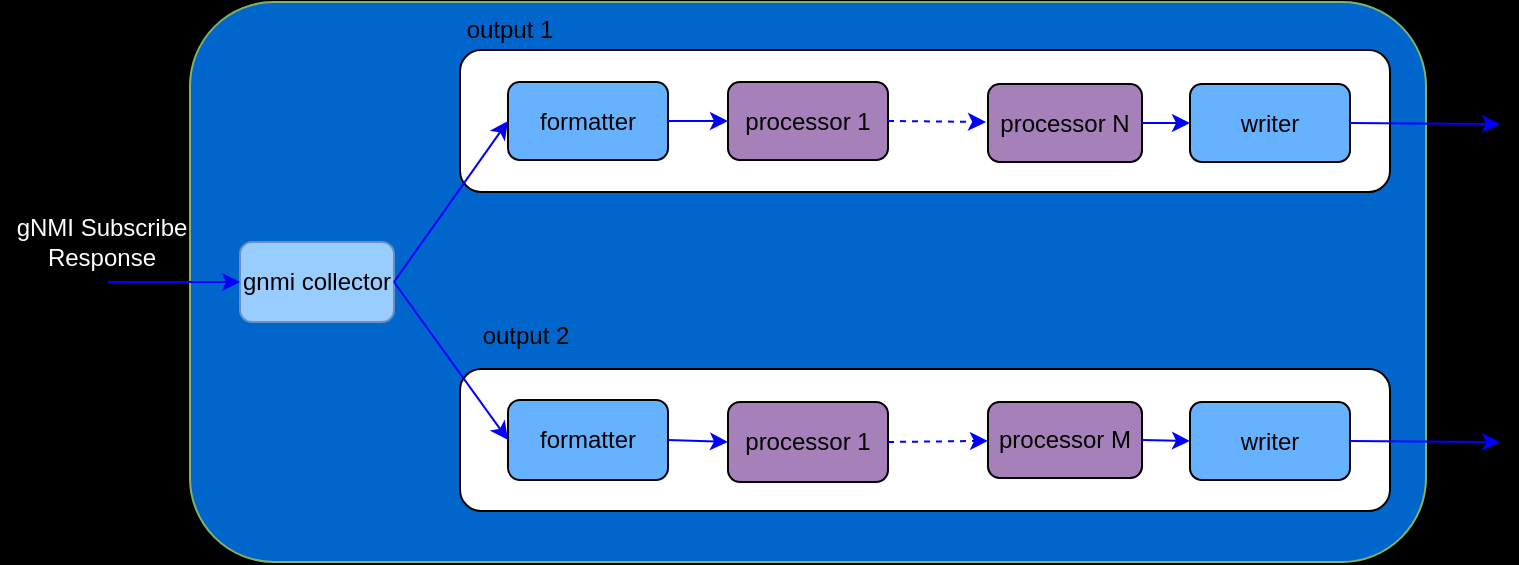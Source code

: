 <mxfile version="14.0.0" type="github"><diagram id="wvMvGdraGng6jNst5-NM" name="Page-1"><mxGraphModel dx="1298" dy="799" grid="0" gridSize="10" guides="1" tooltips="1" connect="1" arrows="1" fold="1" page="1" pageScale="1" pageWidth="827" pageHeight="1169" background="#000000" math="0" shadow="0"><root><mxCell id="0"/><mxCell id="1" parent="0"/><mxCell id="Y4jqcFmsGdj2RUDltD1J-21" value="" style="rounded=1;whiteSpace=wrap;html=1;align=left;strokeColor=#82b366;fillColor=#0066CC;" vertex="1" parent="1"><mxGeometry x="105" y="201" width="618" height="280" as="geometry"/></mxCell><mxCell id="Y4jqcFmsGdj2RUDltD1J-18" value="" style="rounded=1;whiteSpace=wrap;html=1;align=left;labelPosition=left;verticalLabelPosition=middle;verticalAlign=middle;" vertex="1" parent="1"><mxGeometry x="240" y="384.5" width="465" height="71" as="geometry"/></mxCell><mxCell id="Y4jqcFmsGdj2RUDltD1J-8" value="" style="rounded=1;whiteSpace=wrap;html=1;align=left;labelPosition=left;verticalLabelPosition=middle;verticalAlign=middle;" vertex="1" parent="1"><mxGeometry x="240" y="225" width="465" height="71" as="geometry"/></mxCell><mxCell id="Y4jqcFmsGdj2RUDltD1J-1" value="formatter" style="rounded=1;whiteSpace=wrap;html=1;fillColor=#66B2FF;" vertex="1" parent="1"><mxGeometry x="264" y="241" width="80" height="39" as="geometry"/></mxCell><mxCell id="Y4jqcFmsGdj2RUDltD1J-2" value="&lt;span&gt;processor 1&lt;/span&gt;" style="rounded=1;whiteSpace=wrap;html=1;fillColor=#A680B8;" vertex="1" parent="1"><mxGeometry x="374" y="241" width="80" height="39" as="geometry"/></mxCell><mxCell id="Y4jqcFmsGdj2RUDltD1J-3" value="&lt;span&gt;processor N&lt;/span&gt;" style="rounded=1;whiteSpace=wrap;html=1;fillColor=#A680B8;" vertex="1" parent="1"><mxGeometry x="504" y="242" width="77" height="39" as="geometry"/></mxCell><mxCell id="Y4jqcFmsGdj2RUDltD1J-4" value="gnmi collector" style="rounded=1;whiteSpace=wrap;html=1;strokeColor=#6c8ebf;fillColor=#99CCFF;" vertex="1" parent="1"><mxGeometry x="130" y="321" width="77" height="40" as="geometry"/></mxCell><mxCell id="Y4jqcFmsGdj2RUDltD1J-5" value="formatter" style="rounded=1;whiteSpace=wrap;html=1;fillColor=#66B2FF;" vertex="1" parent="1"><mxGeometry x="264" y="400" width="80" height="40" as="geometry"/></mxCell><mxCell id="Y4jqcFmsGdj2RUDltD1J-6" value="&lt;span&gt;processor 1&lt;/span&gt;" style="rounded=1;whiteSpace=wrap;html=1;fillColor=#A680B8;" vertex="1" parent="1"><mxGeometry x="374" y="401" width="80" height="40" as="geometry"/></mxCell><mxCell id="Y4jqcFmsGdj2RUDltD1J-7" value="&lt;span&gt;processor M&lt;/span&gt;" style="rounded=1;whiteSpace=wrap;html=1;fillColor=#A680B8;" vertex="1" parent="1"><mxGeometry x="504" y="401" width="77" height="38" as="geometry"/></mxCell><mxCell id="Y4jqcFmsGdj2RUDltD1J-10" value="" style="endArrow=classic;html=1;exitX=1;exitY=0.5;exitDx=0;exitDy=0;entryX=0;entryY=0.5;entryDx=0;entryDy=0;strokeColor=#0000FF;" edge="1" parent="1" source="Y4jqcFmsGdj2RUDltD1J-4" target="Y4jqcFmsGdj2RUDltD1J-1"><mxGeometry width="50" height="50" relative="1" as="geometry"><mxPoint x="411" y="428" as="sourcePoint"/><mxPoint x="461" y="378" as="targetPoint"/></mxGeometry></mxCell><mxCell id="Y4jqcFmsGdj2RUDltD1J-11" value="" style="endArrow=classic;html=1;exitX=1;exitY=0.5;exitDx=0;exitDy=0;entryX=0;entryY=0.5;entryDx=0;entryDy=0;strokeColor=#0000FF;" edge="1" parent="1" source="Y4jqcFmsGdj2RUDltD1J-4" target="Y4jqcFmsGdj2RUDltD1J-5"><mxGeometry width="50" height="50" relative="1" as="geometry"><mxPoint x="232" y="342" as="sourcePoint"/><mxPoint x="280" y="268" as="targetPoint"/></mxGeometry></mxCell><mxCell id="Y4jqcFmsGdj2RUDltD1J-12" value="" style="endArrow=classic;html=1;exitX=1;exitY=0.5;exitDx=0;exitDy=0;entryX=0;entryY=0.5;entryDx=0;entryDy=0;strokeColor=#0000FF;" edge="1" parent="1" source="Y4jqcFmsGdj2RUDltD1J-1" target="Y4jqcFmsGdj2RUDltD1J-2"><mxGeometry width="50" height="50" relative="1" as="geometry"><mxPoint x="232" y="351" as="sourcePoint"/><mxPoint x="274" y="270.5" as="targetPoint"/></mxGeometry></mxCell><mxCell id="Y4jqcFmsGdj2RUDltD1J-13" value="" style="endArrow=classic;html=1;exitX=1;exitY=0.5;exitDx=0;exitDy=0;entryX=0;entryY=0.5;entryDx=0;entryDy=0;strokeColor=#0000FF;" edge="1" parent="1" source="Y4jqcFmsGdj2RUDltD1J-5" target="Y4jqcFmsGdj2RUDltD1J-6"><mxGeometry width="50" height="50" relative="1" as="geometry"><mxPoint x="354" y="270.5" as="sourcePoint"/><mxPoint x="394" y="270.5" as="targetPoint"/></mxGeometry></mxCell><mxCell id="Y4jqcFmsGdj2RUDltD1J-14" value="" style="endArrow=classic;html=1;exitX=1;exitY=0.5;exitDx=0;exitDy=0;strokeColor=#0000FF;dashed=1;" edge="1" parent="1" source="Y4jqcFmsGdj2RUDltD1J-6" target="Y4jqcFmsGdj2RUDltD1J-7"><mxGeometry width="50" height="50" relative="1" as="geometry"><mxPoint x="354" y="431" as="sourcePoint"/><mxPoint x="394" y="431" as="targetPoint"/></mxGeometry></mxCell><mxCell id="Y4jqcFmsGdj2RUDltD1J-15" value="" style="endArrow=classic;html=1;exitX=1;exitY=0.5;exitDx=0;exitDy=0;strokeColor=#0000FF;dashed=1;" edge="1" parent="1" source="Y4jqcFmsGdj2RUDltD1J-2"><mxGeometry width="50" height="50" relative="1" as="geometry"><mxPoint x="364" y="441" as="sourcePoint"/><mxPoint x="503" y="261" as="targetPoint"/></mxGeometry></mxCell><mxCell id="Y4jqcFmsGdj2RUDltD1J-19" value="" style="endArrow=classic;html=1;exitX=1;exitY=0.5;exitDx=0;exitDy=0;strokeColor=#0000FF;entryX=0;entryY=0.5;entryDx=0;entryDy=0;" edge="1" parent="1" source="Y4jqcFmsGdj2RUDltD1J-3" target="Y4jqcFmsGdj2RUDltD1J-26"><mxGeometry width="50" height="50" relative="1" as="geometry"><mxPoint x="191" y="351" as="sourcePoint"/><mxPoint x="704" y="262" as="targetPoint"/></mxGeometry></mxCell><mxCell id="Y4jqcFmsGdj2RUDltD1J-20" value="" style="endArrow=classic;html=1;exitX=1;exitY=0.5;exitDx=0;exitDy=0;strokeColor=#0000FF;entryX=0;entryY=0.5;entryDx=0;entryDy=0;" edge="1" parent="1" source="Y4jqcFmsGdj2RUDltD1J-7" target="Y4jqcFmsGdj2RUDltD1J-27"><mxGeometry width="50" height="50" relative="1" as="geometry"><mxPoint x="591" y="271.5" as="sourcePoint"/><mxPoint x="706" y="420" as="targetPoint"/></mxGeometry></mxCell><mxCell id="Y4jqcFmsGdj2RUDltD1J-22" value="" style="endArrow=classic;html=1;entryX=0;entryY=0.5;entryDx=0;entryDy=0;strokeColor=#0000FF;" edge="1" parent="1" target="Y4jqcFmsGdj2RUDltD1J-4"><mxGeometry width="50" height="50" relative="1" as="geometry"><mxPoint x="64" y="341" as="sourcePoint"/><mxPoint x="274" y="270.5" as="targetPoint"/></mxGeometry></mxCell><mxCell id="Y4jqcFmsGdj2RUDltD1J-23" value="output 1" style="text;html=1;strokeColor=none;fillColor=none;align=center;verticalAlign=middle;whiteSpace=wrap;rounded=0;" vertex="1" parent="1"><mxGeometry x="240" y="205" width="50" height="20" as="geometry"/></mxCell><mxCell id="Y4jqcFmsGdj2RUDltD1J-24" value="output 2" style="text;html=1;strokeColor=none;fillColor=none;align=center;verticalAlign=middle;whiteSpace=wrap;rounded=0;" vertex="1" parent="1"><mxGeometry x="248" y="358" width="50" height="20" as="geometry"/></mxCell><mxCell id="Y4jqcFmsGdj2RUDltD1J-25" value="&lt;font color=&quot;#ffffff&quot;&gt;gNMI Subscribe Response&lt;/font&gt;" style="text;html=1;strokeColor=none;fillColor=none;align=center;verticalAlign=middle;whiteSpace=wrap;rounded=0;" vertex="1" parent="1"><mxGeometry x="10" y="311" width="102" height="20" as="geometry"/></mxCell><mxCell id="Y4jqcFmsGdj2RUDltD1J-26" value="writer" style="rounded=1;whiteSpace=wrap;html=1;fillColor=#66B2FF;" vertex="1" parent="1"><mxGeometry x="605" y="242" width="80" height="39" as="geometry"/></mxCell><mxCell id="Y4jqcFmsGdj2RUDltD1J-27" value="writer" style="rounded=1;whiteSpace=wrap;html=1;fillColor=#66B2FF;" vertex="1" parent="1"><mxGeometry x="605" y="401" width="80" height="39" as="geometry"/></mxCell><mxCell id="Y4jqcFmsGdj2RUDltD1J-28" value="" style="endArrow=classic;html=1;exitX=1;exitY=0.5;exitDx=0;exitDy=0;strokeColor=#0000FF;" edge="1" parent="1" source="Y4jqcFmsGdj2RUDltD1J-26"><mxGeometry width="50" height="50" relative="1" as="geometry"><mxPoint x="591" y="271.5" as="sourcePoint"/><mxPoint x="760" y="262" as="targetPoint"/></mxGeometry></mxCell><mxCell id="Y4jqcFmsGdj2RUDltD1J-29" value="" style="endArrow=classic;html=1;exitX=1;exitY=0.5;exitDx=0;exitDy=0;strokeColor=#0000FF;" edge="1" parent="1" source="Y4jqcFmsGdj2RUDltD1J-27"><mxGeometry width="50" height="50" relative="1" as="geometry"><mxPoint x="695" y="271.5" as="sourcePoint"/><mxPoint x="760" y="421" as="targetPoint"/></mxGeometry></mxCell></root></mxGraphModel></diagram></mxfile>